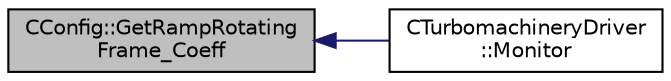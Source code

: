 digraph "CConfig::GetRampRotatingFrame_Coeff"
{
  edge [fontname="Helvetica",fontsize="10",labelfontname="Helvetica",labelfontsize="10"];
  node [fontname="Helvetica",fontsize="10",shape=record];
  rankdir="LR";
  Node10733 [label="CConfig::GetRampRotating\lFrame_Coeff",height=0.2,width=0.4,color="black", fillcolor="grey75", style="filled", fontcolor="black"];
  Node10733 -> Node10734 [dir="back",color="midnightblue",fontsize="10",style="solid",fontname="Helvetica"];
  Node10734 [label="CTurbomachineryDriver\l::Monitor",height=0.2,width=0.4,color="black", fillcolor="white", style="filled",URL="$class_c_turbomachinery_driver.html#a41d7b50bbacef68eb5436293ebb2da4f",tooltip="Monitor the computation. "];
}
